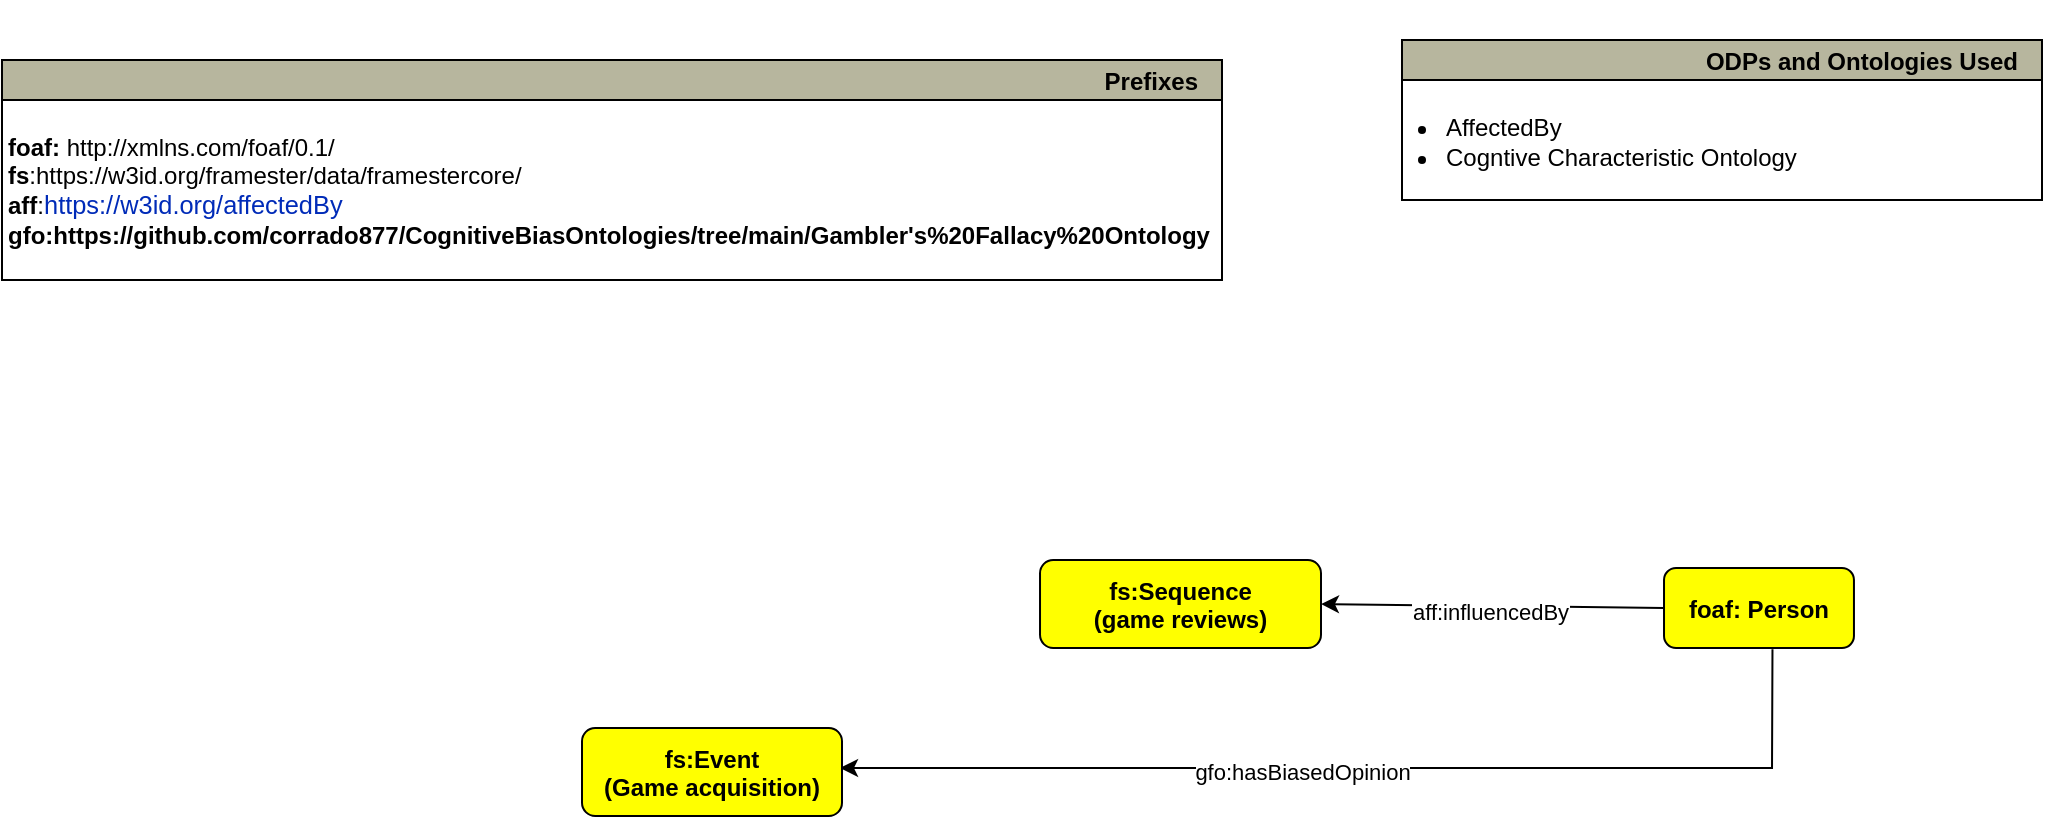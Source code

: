 <mxfile version="23.1.5" type="device">
  <diagram name="Page-1" id="cbpPXX-dyT5s-ZYUZ89M">
    <mxGraphModel dx="1877" dy="-639" grid="1" gridSize="10" guides="1" tooltips="1" connect="1" arrows="1" fold="1" page="1" pageScale="1" pageWidth="827" pageHeight="1169" math="0" shadow="0">
      <root>
        <mxCell id="0" />
        <mxCell id="1" parent="0" />
        <mxCell id="shT0HkmOFGitXh8zyB-2-85" value="Prefixes" style="graphMlID=n0;shape=swimlane;startSize=20;fillColor=#b7b69e;strokeColor=#000000;strokeWidth=1.0;align=right;spacingRight=10;fontStyle=1" parent="1" vertex="1">
          <mxGeometry x="-50" y="1260" width="610" height="110" as="geometry">
            <mxRectangle x="-550" y="110" width="100" height="30" as="alternateBounds" />
          </mxGeometry>
        </mxCell>
        <UserObject label="&lt;b style=&quot;border-color: var(--border-color);&quot;&gt;foaf:&amp;nbsp;&lt;/b&gt;&lt;span style=&quot;border-color: var(--border-color); background-color: initial;&quot;&gt;http://xmlns.com/foaf/0.1/&lt;br&gt;&lt;b style=&quot;border-color: var(--border-color);&quot;&gt;fs&lt;/b&gt;:https://w3id.org/framester/data/framestercore/&lt;br&gt;&lt;b&gt;aff&lt;/b&gt;:&lt;a style=&quot;text-decoration-line: none; color: rgb(0, 43, 184); background: none rgb(255, 255, 255); font-family: sans-serif; font-size: 12.7px;&quot; href=&quot;http://ontologydesignpatterns.org/wiki/index.php?title=Special:ClickHandler&amp;amp;link=https://w3id.org/affectedBy&amp;amp;message=OWL%20building%20block&amp;amp;from_page_id=4464&amp;amp;update=&quot;&gt;https://w3id.org/affectedBy&lt;/a&gt;&lt;br&gt;&lt;b&gt;gfo:https://github.com/corrado877/CognitiveBiasOntologies/tree/main/Gambler&#39;s%20Fallacy%20Ontology&lt;/b&gt;&lt;br&gt;&amp;nbsp;&lt;br&gt;&lt;/span&gt;" link="http://www.w3.org/2000/01/rdf-schema#" id="shT0HkmOFGitXh8zyB-2-86">
          <mxCell style="text;whiteSpace=wrap;html=1;" parent="shT0HkmOFGitXh8zyB-2-85" vertex="1">
            <mxGeometry x="1" y="30" width="640" height="170" as="geometry" />
          </mxCell>
        </UserObject>
        <mxCell id="shT0HkmOFGitXh8zyB-2-88" value="ODPs and Ontologies Used" style="graphMlID=n0;shape=swimlane;startSize=20;fillColor=#b7b69e;strokeColor=#000000;strokeWidth=1.0;align=right;spacingRight=10;fontStyle=1" parent="1" vertex="1">
          <mxGeometry x="650" y="1250" width="320" height="80" as="geometry" />
        </mxCell>
        <mxCell id="shT0HkmOFGitXh8zyB-2-89" value="&lt;ul&gt;&lt;li style=&quot;border-color: var(--border-color);&quot;&gt;&lt;span style=&quot;background-color: initial;&quot;&gt;AffectedBy&lt;/span&gt;&lt;br&gt;&lt;/li&gt;&lt;li style=&quot;border-color: var(--border-color);&quot;&gt;Cogntive Characteristic Ontology&lt;/li&gt;&lt;/ul&gt;" style="text;html=1;strokeColor=none;fillColor=none;align=left;verticalAlign=middle;whiteSpace=wrap;rounded=0;" parent="shT0HkmOFGitXh8zyB-2-88" vertex="1">
          <mxGeometry x="-20" y="-20" width="270" height="142" as="geometry" />
        </mxCell>
        <mxCell id="ixtPq8T3jQu9ciznEWjq-1" value="foaf: Person" style="graphMlID=n4;shape=rect;rounded=1;arcsize=30;fillColor=#ffff00;strokeColor=#000000;strokeWidth=1.0;fontStyle=1" parent="1" vertex="1">
          <mxGeometry x="781.01" y="1514" width="94.97" height="40" as="geometry" />
        </mxCell>
        <mxCell id="ixtPq8T3jQu9ciznEWjq-2" value="" style="endArrow=classic;html=1;rounded=0;exitX=0;exitY=0.5;exitDx=0;exitDy=0;entryX=1;entryY=0.5;entryDx=0;entryDy=0;" parent="1" source="ixtPq8T3jQu9ciznEWjq-1" target="ixtPq8T3jQu9ciznEWjq-4" edge="1">
          <mxGeometry width="50" height="50" relative="1" as="geometry">
            <mxPoint x="479.01" y="1474" as="sourcePoint" />
            <mxPoint x="609.01" y="1534" as="targetPoint" />
          </mxGeometry>
        </mxCell>
        <mxCell id="ixtPq8T3jQu9ciznEWjq-3" value="aff:influencedBy" style="edgeLabel;html=1;align=center;verticalAlign=middle;resizable=0;points=[];" parent="ixtPq8T3jQu9ciznEWjq-2" vertex="1" connectable="0">
          <mxGeometry x="0.03" y="3" relative="1" as="geometry">
            <mxPoint x="1" as="offset" />
          </mxGeometry>
        </mxCell>
        <mxCell id="ixtPq8T3jQu9ciznEWjq-4" value="fs:Sequence&#xa;(game reviews)" style="graphMlID=n4;shape=rect;rounded=1;arcsize=30;fillColor=#ffff00;strokeColor=#000000;strokeWidth=1.0;fontStyle=1" parent="1" vertex="1">
          <mxGeometry x="469.01" y="1510" width="140.49" height="44" as="geometry" />
        </mxCell>
        <mxCell id="ixtPq8T3jQu9ciznEWjq-5" value="" style="endArrow=classic;html=1;rounded=0;exitX=0.571;exitY=1.015;exitDx=0;exitDy=0;exitPerimeter=0;" parent="1" source="ixtPq8T3jQu9ciznEWjq-1" edge="1">
          <mxGeometry width="50" height="50" relative="1" as="geometry">
            <mxPoint x="839.01" y="1614" as="sourcePoint" />
            <mxPoint x="369.01" y="1614" as="targetPoint" />
            <Array as="points">
              <mxPoint x="835.01" y="1614" />
            </Array>
          </mxGeometry>
        </mxCell>
        <mxCell id="ixtPq8T3jQu9ciznEWjq-6" value="gfo:hasBiasedOpinion" style="edgeLabel;html=1;align=center;verticalAlign=middle;resizable=0;points=[];" parent="ixtPq8T3jQu9ciznEWjq-5" vertex="1" connectable="0">
          <mxGeometry x="0.121" y="2" relative="1" as="geometry">
            <mxPoint as="offset" />
          </mxGeometry>
        </mxCell>
        <mxCell id="ixtPq8T3jQu9ciznEWjq-7" value="fs:Event&#xa;(Game acquisition)" style="graphMlID=n4;shape=rect;rounded=1;arcsize=30;fillColor=#ffff00;strokeColor=#000000;strokeWidth=1.0;fontStyle=1" parent="1" vertex="1">
          <mxGeometry x="240" y="1594" width="130" height="44" as="geometry" />
        </mxCell>
      </root>
    </mxGraphModel>
  </diagram>
</mxfile>
